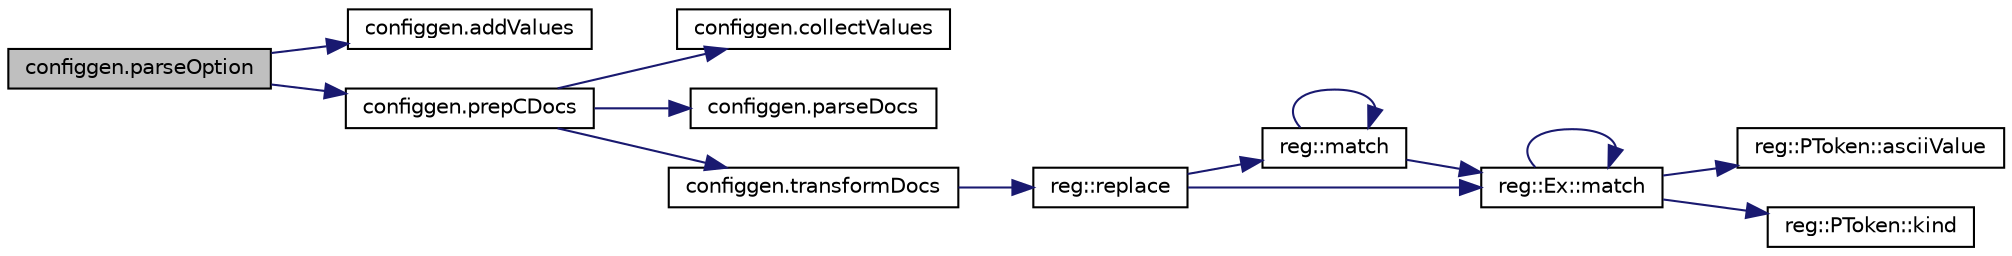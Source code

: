 digraph "configgen.parseOption"
{
 // LATEX_PDF_SIZE
  edge [fontname="Helvetica",fontsize="10",labelfontname="Helvetica",labelfontsize="10"];
  node [fontname="Helvetica",fontsize="10",shape=record];
  rankdir="LR";
  Node1 [label="configgen.parseOption",height=0.2,width=0.4,color="black", fillcolor="grey75", style="filled", fontcolor="black",tooltip=" "];
  Node1 -> Node2 [color="midnightblue",fontsize="10",style="solid"];
  Node2 [label="configgen.addValues",height=0.2,width=0.4,color="black", fillcolor="white", style="filled",URL="$namespaceconfiggen.html#a7a227afa758ac4789a7fe86e6ed63322",tooltip=" "];
  Node1 -> Node3 [color="midnightblue",fontsize="10",style="solid"];
  Node3 [label="configgen.prepCDocs",height=0.2,width=0.4,color="black", fillcolor="white", style="filled",URL="$namespaceconfiggen.html#ab7624da01271ce9c6632beecf9f496dc",tooltip=" "];
  Node3 -> Node4 [color="midnightblue",fontsize="10",style="solid"];
  Node4 [label="configgen.collectValues",height=0.2,width=0.4,color="black", fillcolor="white", style="filled",URL="$namespaceconfiggen.html#acc6dbddb7fc52ab8cd0d8737a0b618b8",tooltip=" "];
  Node3 -> Node5 [color="midnightblue",fontsize="10",style="solid"];
  Node5 [label="configgen.parseDocs",height=0.2,width=0.4,color="black", fillcolor="white", style="filled",URL="$namespaceconfiggen.html#a4e29fa959659f5553d5607d34bfda454",tooltip=" "];
  Node3 -> Node6 [color="midnightblue",fontsize="10",style="solid"];
  Node6 [label="configgen.transformDocs",height=0.2,width=0.4,color="black", fillcolor="white", style="filled",URL="$namespaceconfiggen.html#a1aa384729104723427a5c2afe66ab0b2",tooltip=" "];
  Node6 -> Node7 [color="midnightblue",fontsize="10",style="solid"];
  Node7 [label="reg::replace",height=0.2,width=0.4,color="black", fillcolor="white", style="filled",URL="$namespacereg.html#a5f59e75927731a22be2be5e4d91075b1",tooltip=" "];
  Node7 -> Node8 [color="midnightblue",fontsize="10",style="solid"];
  Node8 [label="reg::match",height=0.2,width=0.4,color="black", fillcolor="white", style="filled",URL="$namespacereg.html#a1a29dcc7e2ccf462503adc5d496881ae",tooltip=" "];
  Node8 -> Node8 [color="midnightblue",fontsize="10",style="solid"];
  Node8 -> Node9 [color="midnightblue",fontsize="10",style="solid"];
  Node9 [label="reg::Ex::match",height=0.2,width=0.4,color="black", fillcolor="white", style="filled",URL="$classreg_1_1Ex.html#a9fc6293038a87e8995a13c0fdfd11499",tooltip=" "];
  Node9 -> Node10 [color="midnightblue",fontsize="10",style="solid"];
  Node10 [label="reg::PToken::asciiValue",height=0.2,width=0.4,color="black", fillcolor="white", style="filled",URL="$classreg_1_1PToken.html#a34589c92a4e8ff59eb14c5536e760929",tooltip=" "];
  Node9 -> Node11 [color="midnightblue",fontsize="10",style="solid"];
  Node11 [label="reg::PToken::kind",height=0.2,width=0.4,color="black", fillcolor="white", style="filled",URL="$classreg_1_1PToken.html#a5b947291aff91a346d6526074989a9fa",tooltip=" "];
  Node9 -> Node9 [color="midnightblue",fontsize="10",style="solid"];
  Node7 -> Node9 [color="midnightblue",fontsize="10",style="solid"];
}
